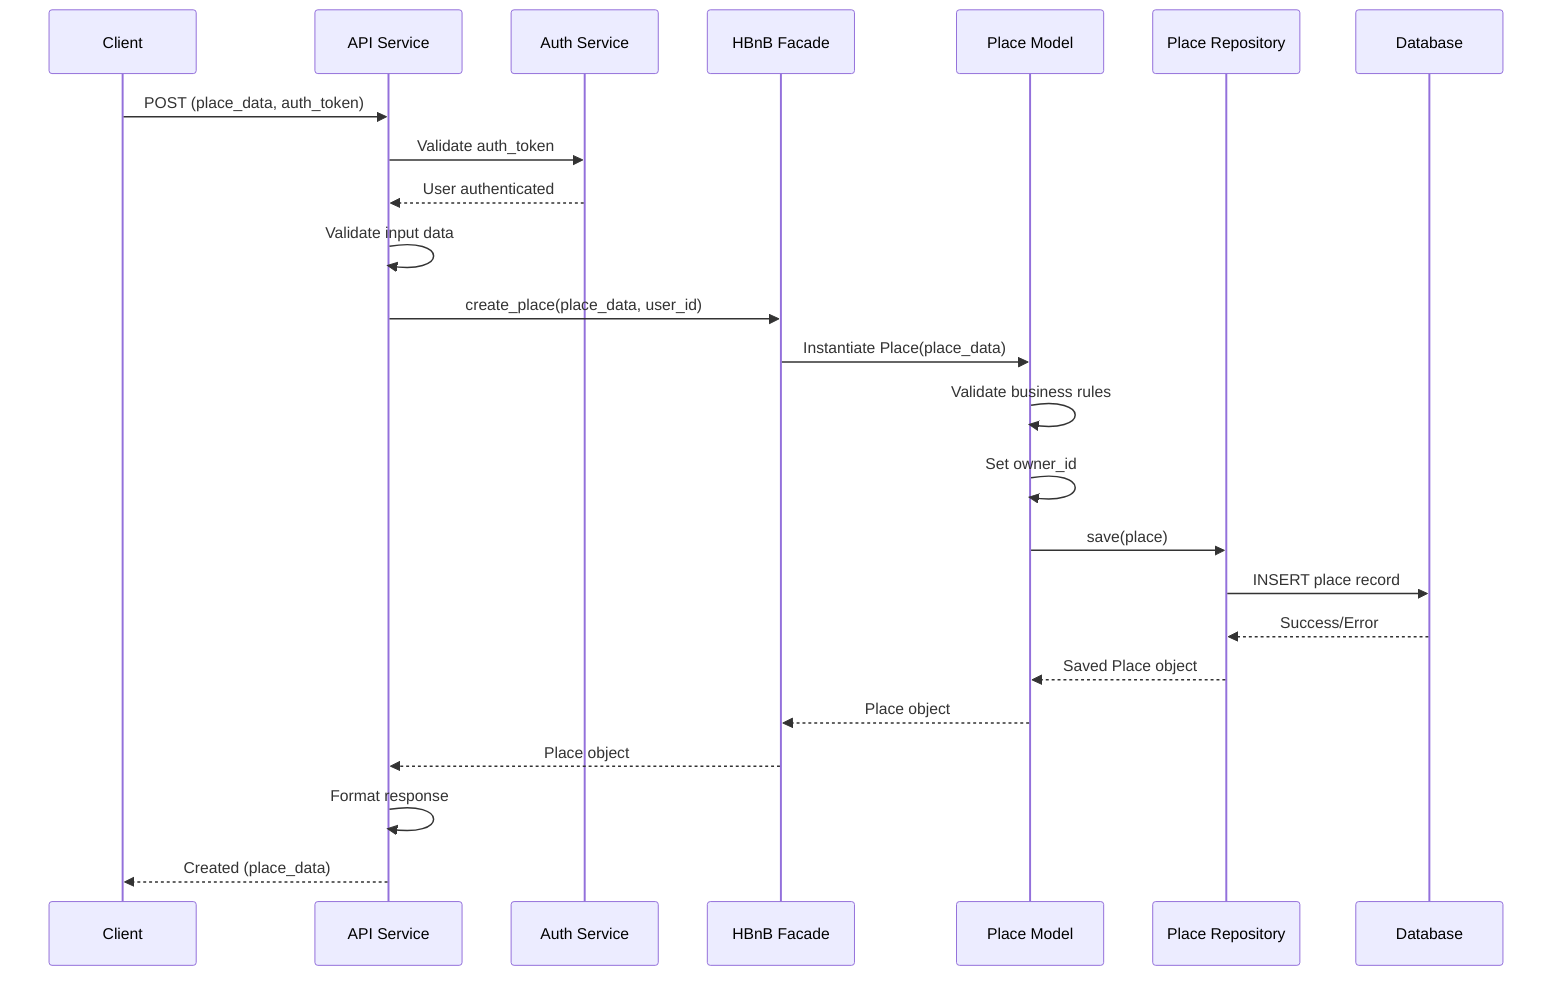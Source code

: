 sequenceDiagram
    participant Client
    participant API as API Service
    participant Auth as Auth Service
    participant Facade as HBnB Facade
    participant Place as Place Model
    participant PlaceRepo as Place Repository
    participant DB as Database

    Client->>API: POST  (place_data, auth_token)
    API->>Auth: Validate auth_token
    Auth-->>API: User authenticated
    API->>API: Validate input data
    API->>Facade: create_place(place_data, user_id)
    Facade->>Place: Instantiate Place(place_data)
    Place->>Place: Validate business rules
    Place->>Place: Set owner_id
    Place->>PlaceRepo: save(place)
    PlaceRepo->>DB: INSERT place record
    DB-->>PlaceRepo: Success/Error
    PlaceRepo-->>Place: Saved Place object
    Place-->>Facade: Place object
    Facade-->>API: Place object
    API->>API: Format response
    API-->>Client: Created (place_data)